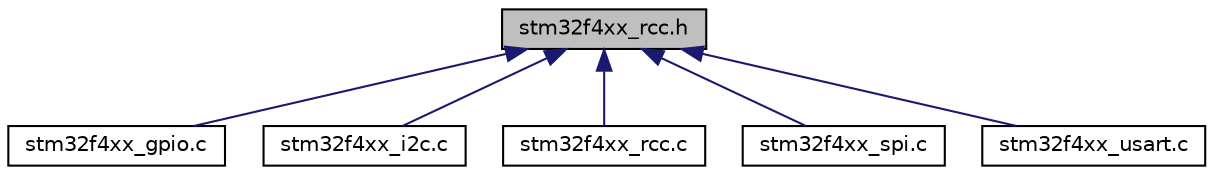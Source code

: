 digraph "stm32f4xx_rcc.h"
{
  edge [fontname="Helvetica",fontsize="10",labelfontname="Helvetica",labelfontsize="10"];
  node [fontname="Helvetica",fontsize="10",shape=record];
  Node2 [label="stm32f4xx_rcc.h",height=0.2,width=0.4,color="black", fillcolor="grey75", style="filled", fontcolor="black"];
  Node2 -> Node3 [dir="back",color="midnightblue",fontsize="10",style="solid",fontname="Helvetica"];
  Node3 [label="stm32f4xx_gpio.c",height=0.2,width=0.4,color="black", fillcolor="white", style="filled",URL="$stm32f4xx__gpio_8c.html",tooltip="This file provides firmware functions to manage the following functionalities of the GPIO peripheral:..."];
  Node2 -> Node4 [dir="back",color="midnightblue",fontsize="10",style="solid",fontname="Helvetica"];
  Node4 [label="stm32f4xx_i2c.c",height=0.2,width=0.4,color="black", fillcolor="white", style="filled",URL="$stm32f4xx__i2c_8c.html",tooltip="This file provides firmware functions to manage the following functionalities of the Inter-integrated..."];
  Node2 -> Node5 [dir="back",color="midnightblue",fontsize="10",style="solid",fontname="Helvetica"];
  Node5 [label="stm32f4xx_rcc.c",height=0.2,width=0.4,color="black", fillcolor="white", style="filled",URL="$stm32f4xx__rcc_8c.html",tooltip="This file provides firmware functions to manage the following functionalities of the Reset and clock ..."];
  Node2 -> Node6 [dir="back",color="midnightblue",fontsize="10",style="solid",fontname="Helvetica"];
  Node6 [label="stm32f4xx_spi.c",height=0.2,width=0.4,color="black", fillcolor="white", style="filled",URL="$stm32f4xx__spi_8c.html",tooltip="This file provides firmware functions to manage the following functionalities of the Serial periphera..."];
  Node2 -> Node7 [dir="back",color="midnightblue",fontsize="10",style="solid",fontname="Helvetica"];
  Node7 [label="stm32f4xx_usart.c",height=0.2,width=0.4,color="black", fillcolor="white", style="filled",URL="$stm32f4xx__usart_8c.html",tooltip="This file provides firmware functions to manage the following functionalities of the Universal synchr..."];
}

